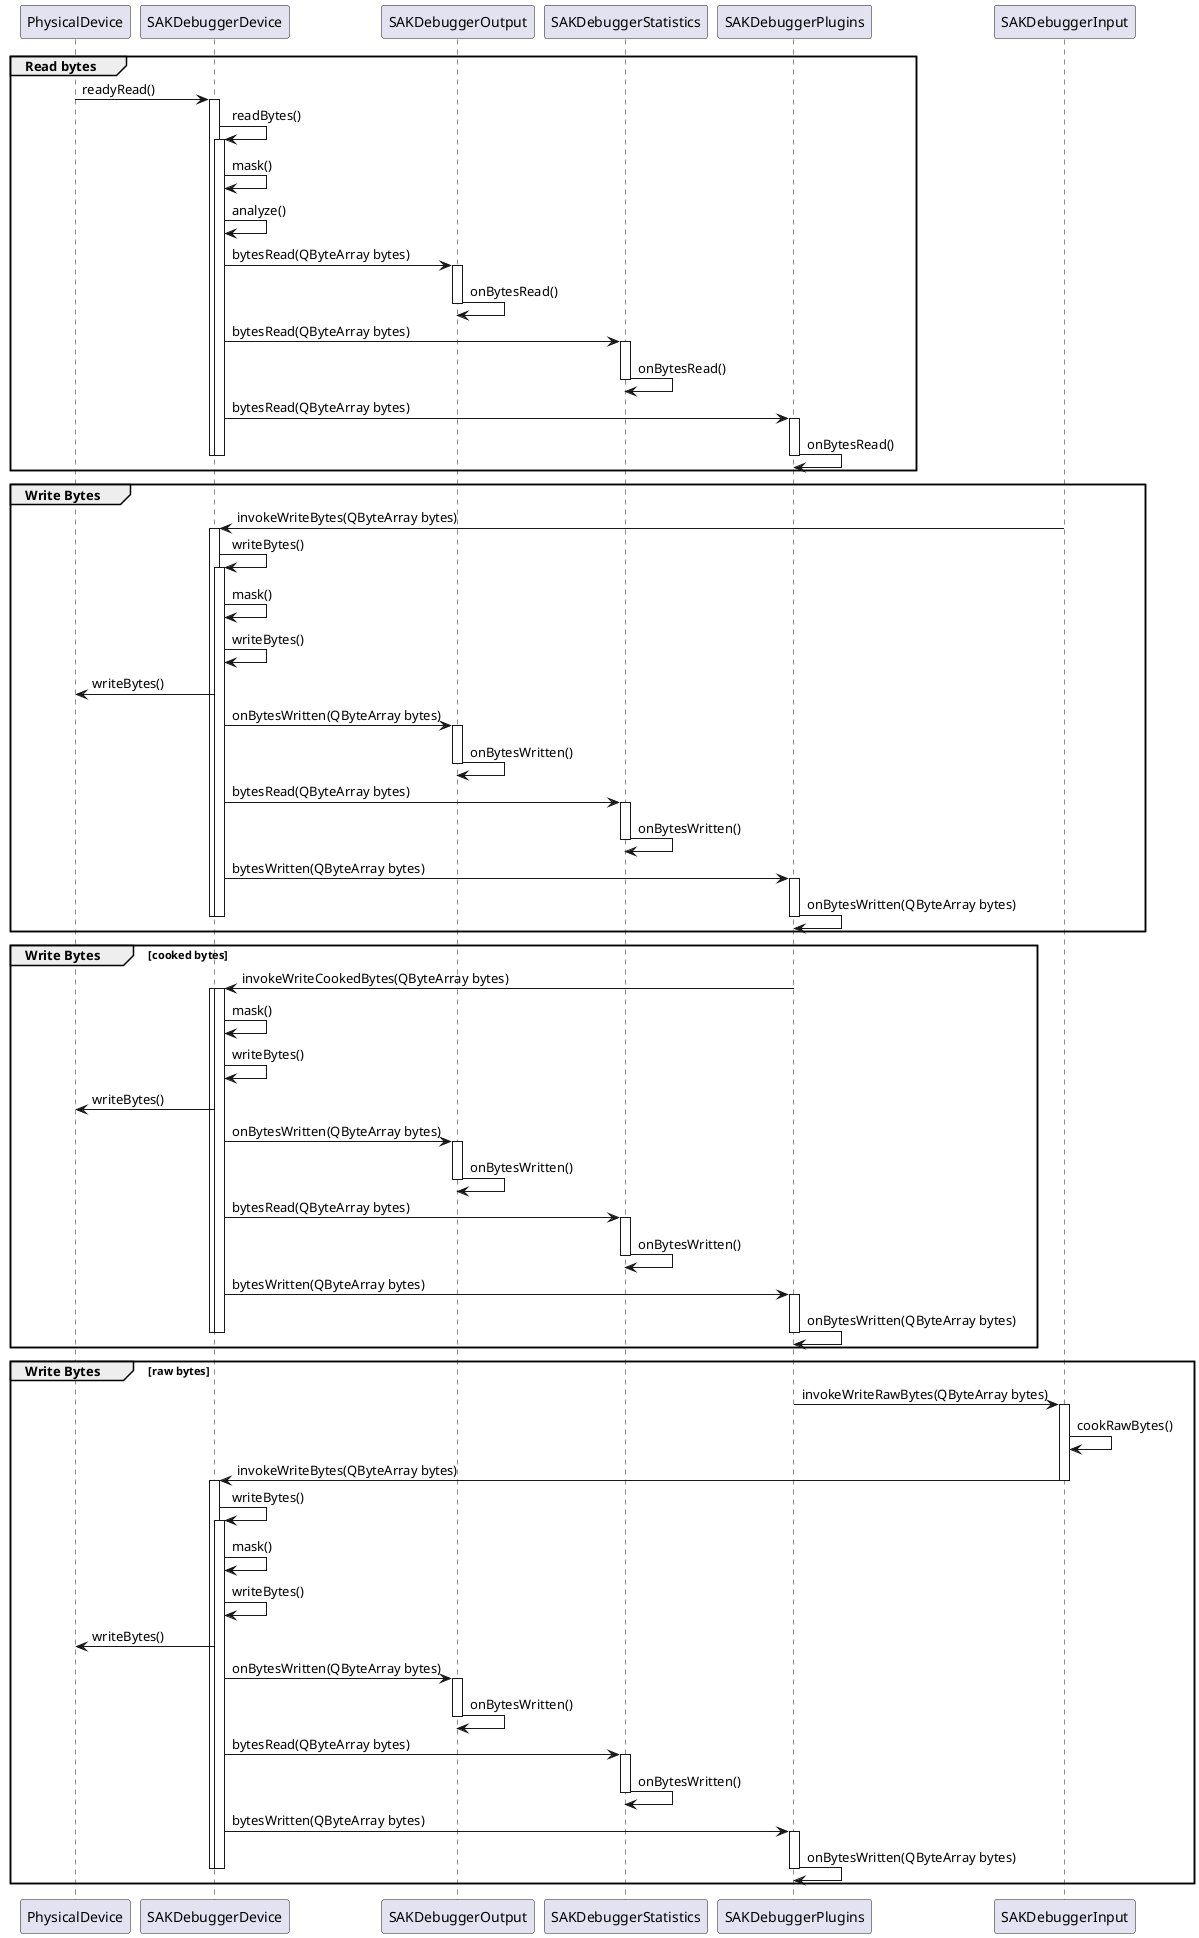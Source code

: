 @startuml SAKDebuggerDataDriven
group Read bytes
    PhysicalDevice -> SAKDebuggerDevice: readyRead()
    activate SAKDebuggerDevice
        SAKDebuggerDevice -> SAKDebuggerDevice: readBytes()
        activate SAKDebuggerDevice
            SAKDebuggerDevice -> SAKDebuggerDevice: mask()
            SAKDebuggerDevice -> SAKDebuggerDevice: analyze()
            SAKDebuggerDevice -> SAKDebuggerOutput: bytesRead(QByteArray bytes)
            activate SAKDebuggerOutput
            SAKDebuggerOutput -> SAKDebuggerOutput: onBytesRead()
            deactivate SAKDebuggerOutput
            SAKDebuggerDevice -> SAKDebuggerStatistics: bytesRead(QByteArray bytes)
            activate SAKDebuggerStatistics
            SAKDebuggerStatistics -> SAKDebuggerStatistics: onBytesRead()
            deactivate SAKDebuggerStatistics
            SAKDebuggerDevice -> SAKDebuggerPlugins: bytesRead(QByteArray bytes)
            activate SAKDebuggerPlugins
            SAKDebuggerPlugins -> SAKDebuggerPlugins: onBytesRead()
            deactivate SAKDebuggerPlugins
        deactivate SAKDebuggerDevice
    deactivate SAKDebuggerDevice
end

group Write Bytes
    SAKDebuggerInput -> SAKDebuggerDevice: invokeWriteBytes(QByteArray bytes)
    activate SAKDebuggerDevice
        SAKDebuggerDevice -> SAKDebuggerDevice: writeBytes()
        activate SAKDebuggerDevice
            SAKDebuggerDevice -> SAKDebuggerDevice: mask()
            SAKDebuggerDevice -> SAKDebuggerDevice: writeBytes()
            SAKDebuggerDevice -> PhysicalDevice: writeBytes()
            SAKDebuggerDevice -> SAKDebuggerOutput: onBytesWritten(QByteArray bytes)
            activate SAKDebuggerOutput
            SAKDebuggerOutput -> SAKDebuggerOutput: onBytesWritten()
            deactivate SAKDebuggerOutput
            SAKDebuggerDevice -> SAKDebuggerStatistics: bytesRead(QByteArray bytes)
            activate SAKDebuggerStatistics
            SAKDebuggerStatistics -> SAKDebuggerStatistics: onBytesWritten()
            deactivate SAKDebuggerStatistics
            SAKDebuggerDevice -> SAKDebuggerPlugins: bytesWritten(QByteArray bytes)
            activate SAKDebuggerPlugins
            SAKDebuggerPlugins -> SAKDebuggerPlugins: onBytesWritten(QByteArray bytes)
            deactivate SAKDebuggerPlugins
        deactivate SAKDebuggerDevice
    deactivate SAKDebuggerDevice
end

group Write Bytes [cooked bytes]
SAKDebuggerPlugins -> SAKDebuggerDevice: invokeWriteCookedBytes(QByteArray bytes)
activate SAKDebuggerDevice
    activate SAKDebuggerDevice
            SAKDebuggerDevice -> SAKDebuggerDevice: mask()
            SAKDebuggerDevice -> SAKDebuggerDevice: writeBytes()
            SAKDebuggerDevice -> PhysicalDevice: writeBytes()
            SAKDebuggerDevice -> SAKDebuggerOutput: onBytesWritten(QByteArray bytes)
            activate SAKDebuggerOutput
            SAKDebuggerOutput -> SAKDebuggerOutput: onBytesWritten()
            deactivate SAKDebuggerOutput
            SAKDebuggerDevice -> SAKDebuggerStatistics: bytesRead(QByteArray bytes)
            activate SAKDebuggerStatistics
            SAKDebuggerStatistics -> SAKDebuggerStatistics: onBytesWritten()
            deactivate SAKDebuggerStatistics
            SAKDebuggerDevice -> SAKDebuggerPlugins: bytesWritten(QByteArray bytes)
            activate SAKDebuggerPlugins
            SAKDebuggerPlugins -> SAKDebuggerPlugins: onBytesWritten(QByteArray bytes)
            deactivate SAKDebuggerPlugins
        deactivate SAKDebuggerDevice
deactivate SAKDebuggerDevice
end

group Write Bytes [raw bytes]
    SAKDebuggerPlugins -> SAKDebuggerInput: invokeWriteRawBytes(QByteArray bytes)
    activate SAKDebuggerInput
    SAKDebuggerInput -> SAKDebuggerInput: cookRawBytes()
    SAKDebuggerInput -> SAKDebuggerDevice: invokeWriteBytes(QByteArray bytes)
    deactivate SAKDebuggerInput
    activate SAKDebuggerDevice
        SAKDebuggerDevice -> SAKDebuggerDevice: writeBytes()
        activate SAKDebuggerDevice
            SAKDebuggerDevice -> SAKDebuggerDevice: mask()
            SAKDebuggerDevice -> SAKDebuggerDevice: writeBytes()
            SAKDebuggerDevice -> PhysicalDevice: writeBytes()
            SAKDebuggerDevice -> SAKDebuggerOutput: onBytesWritten(QByteArray bytes)
            activate SAKDebuggerOutput
            SAKDebuggerOutput -> SAKDebuggerOutput: onBytesWritten()
            deactivate SAKDebuggerOutput
            SAKDebuggerDevice -> SAKDebuggerStatistics: bytesRead(QByteArray bytes)
            activate SAKDebuggerStatistics
            SAKDebuggerStatistics -> SAKDebuggerStatistics: onBytesWritten()
            deactivate SAKDebuggerStatistics
            SAKDebuggerDevice -> SAKDebuggerPlugins: bytesWritten(QByteArray bytes)
            activate SAKDebuggerPlugins
            SAKDebuggerPlugins -> SAKDebuggerPlugins: onBytesWritten(QByteArray bytes)
            deactivate SAKDebuggerPlugins
        deactivate SAKDebuggerDevice
    deactivate SAKDebuggerDevice
end
@enduml

